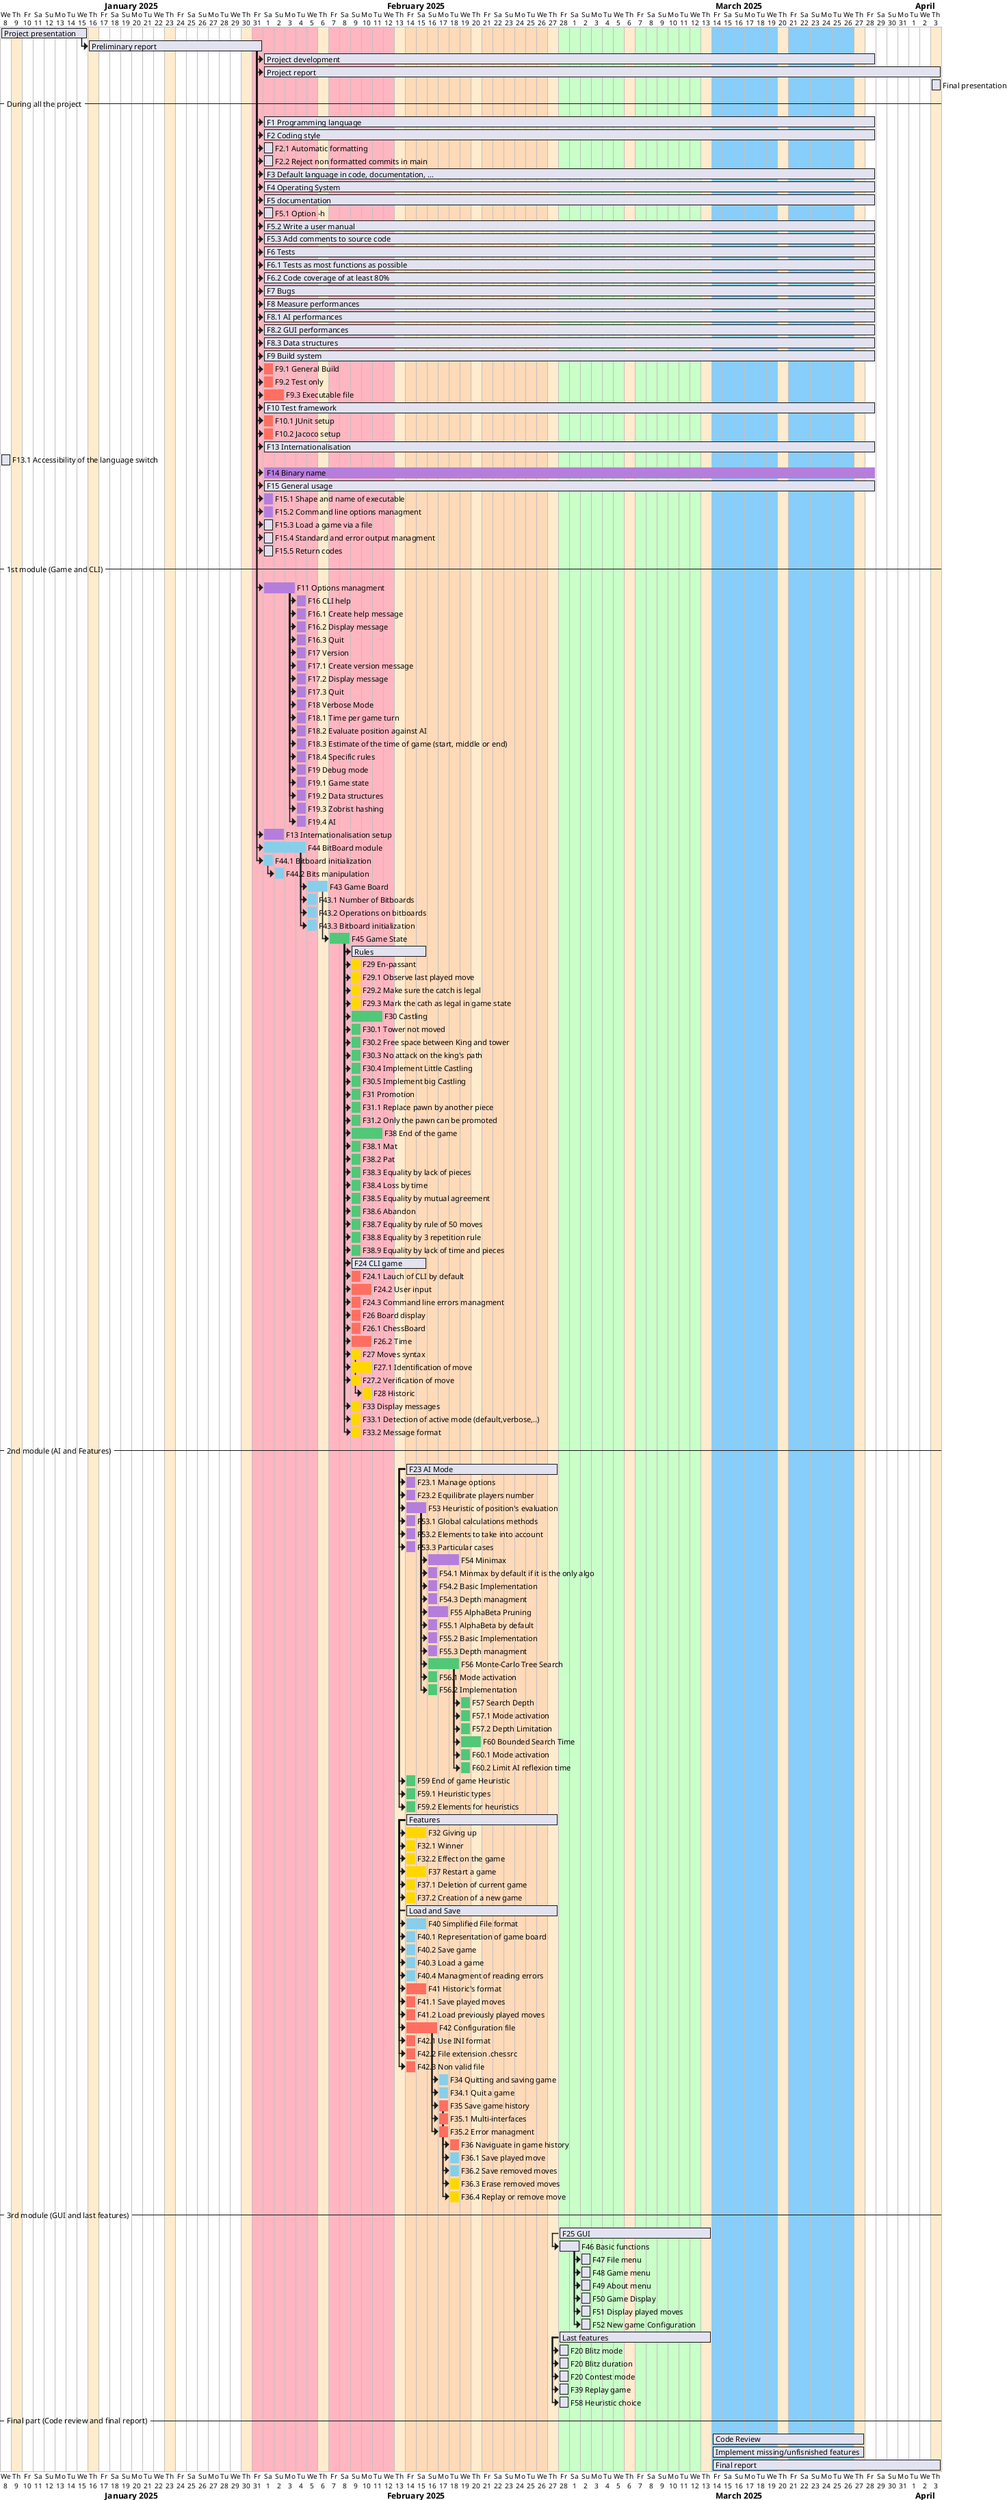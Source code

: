 @startgantt
Project starts 2025-01-08
thursdays are colored in BlanchedAlmond
[Project presentation] requires 8 days
[Preliminary report] requires 16 days 
[Preliminary report] starts at [Project presentation]'s end
[Project development] requires 8 weeks
[Project development] starts at [Preliminary report]'s end
[Project report] ends on 2025-04-03
[Project report] starts at [Preliminary report]'s end
[Final presentation] requires 1 day
[Final presentation] starts at 2025-04-03
-- During all the project --
[F1 Programming language] as [F1] requires 8 weeks
[Preliminary report] -> [F1]
[F2 Coding style] as [F2] requires 8 weeks
[Preliminary report] -> [F2]
[F2.1 Automatic formatting] as [F2.1] requires 1 day
[Preliminary report]->[F2.1]
[F2.2 Reject non formatted commits in main] as [F2.2] requires 1 day
[Preliminary report]->[F2.2]
[F3 Default language in code, documentation, ...] as [F3] requires 8 weeks
[Preliminary report] -> [F3]
[F4 Operating System] as [F4] requires 8 weeks
[Preliminary report] -> [F4]
[F5 documentation] as [F5] requires 8 weeks
[Preliminary report] -> [F5]
[F5.1 Option -h] as [F5.1] requires 1 day
[Preliminary report]->[F5.1]
[F5.2 Write a user manual] as [F5.2] requires 8 weeks
[Preliminary report]->[F5.2]
[F5.3 Add comments to source code] as [F5.3] requires 8 weeks
[Preliminary report]->[F5.3]
[F6 Tests] as [F6] requires 8 weeks
[Preliminary report] -> [F6]
[F6.1 Tests as most functions as possible] as [F6.1] requires 8 weeks
[Preliminary report]->[F6.1]
[F6.2 Code coverage of at least 80%] as [F6.2] requires 8 weeks
[Preliminary report]->[F6.2]
[F7 Bugs] as [F7] requires 8 weeks
[Preliminary report] -> [F7]
[F8 Measure performances] as [F8] requires 8 weeks
[Preliminary report] -> [F8]
[F8.1 AI performances] as [F8.1] requires 8 weeks
[Preliminary report]->[F8.1]
[F8.2 GUI performances] as [F8.2] requires 8 weeks
[Preliminary report]->[F8.2]
[F8.3 Data structures] as [F8.3] requires 8 weeks
[Preliminary report]->[F8.3]
[F9 Build system] as [F9] requires 8 weeks
[Preliminary report] -> [F9]
[F9.1 General Build] as [F9.1] requires 1 day and is colored in #FF6F61
[Preliminary report]->[F9.1]
[F9.2 Test only] as [F9.2] requires 1 day and is colored in #FF6F61
[Preliminary report]->[F9.2]
[F9.3 Executable file] as [F9.3] requires 2 days and is colored in #FF6F61
[Preliminary report]->[F9.3]
[F10 Test framework] as [F10] requires 8 weeks
[Preliminary report] -> [F10]
[F10.1 JUnit setup] as [F10.1] requires 1 day and is colored in #FF6F61
[Preliminary report]->[F10.1]
[F10.2 Jacoco setup] as [F10.2] requires 1 day and is colored in #FF6F61
[Preliminary report]->[F10.2]
[F13 Internationalisation] as [F13] requires 8 weeks
[Preliminary report] -> [F13]
[F13.1 Accessibility of the language switch] as [F13.1] requires 1 day
[Preliminary report]->[F10.1]
[F14 Binary name] as [F14] requires 8 weeks and is colored in #B57EDC
[Preliminary report] -> [F14]
[F15 General usage] as [F15] requires 8 weeks
[Preliminary report] -> [F15]
[F15.1 Shape and name of executable] as [F15.1] requires 1 day and is colored in #B57EDC
[Preliminary report]->[F15.1]
[F15.2 Command line options managment] as [F15.2] requires 1 day and is colored in #B57EDC
[Preliminary report]->[F15.2]
[F15.3 Load a game via a file] as [F15.3] requires 1 day
[Preliminary report]->[F15.3]
[F15.4 Standard and error output managment] as [F15.4] requires 1 day
[Preliminary report]->[F15.4]
[F15.5 Return codes] as [F15.5] requires 1 day
[Preliminary report]->[F15.5]

-- 1st module (Game and CLI) --
[F11 Options managment] as [F11] requires 3 days and starts at [Preliminary report]'s end and is colored in #B57EDC
[F16 CLI help] requires 1 day and starts at [F11]'s end and is colored in #B57EDC
[F16.1 Create help message] as [F16.1] requires 1 day and is colored in #B57EDC
[F11]->[F16.1]
[F16.2 Display message] as [F16.2] requires 1 day and is colored in #B57EDC
[F11]->[F16.2]
[F16.3 Quit] as [F16.3] requires 1 day and is colored in #B57EDC
[F11]->[F16.3]
[F17 Version] requires 1 day and starts at [F11]'s end and is colored in #B57EDC
[F17.1 Create version message] as [F17.1] requires 1 day and is colored in #B57EDC
[F11]->[F17.1]
[F17.2 Display message] as [F17.2] requires 1 day and is colored in #B57EDC
[F11]->[F17.2]
[F17.3 Quit] as [F17.3] requires 1 day and is colored in #B57EDC
[F11]->[F17.3]
[F18 Verbose Mode] requires 1 day and starts at [F11]'s end and is colored in #B57EDC
[F18.1 Time per game turn] as [F18.1] requires 1 day and is colored in #B57EDC
[F11]->[F18.1]
[F18.2 Evaluate position against AI] as [F18.2] requires 1 day and is colored in #B57EDC
[F11]->[F18.2]
[F18.3 Estimate of the time of game (start, middle or end)] as [F18.3] requires 1 day and is colored in #B57EDC
[F11]->[F18.3]
[F18.4 Specific rules] as [F18.4] requires 1 day and is colored in #B57EDC
[F11]->[F18.4]
[F19 Debug mode] requires 1 day and starts at [F11]'s end and is colored in #B57EDC
[F19.1 Game state] as [F19.1] requires 1 day and is colored in #B57EDC
[F11]->[F19.1]
[F19.2 Data structures] as [F19.2] requires 1 day and is colored in #B57EDC
[F11]->[F19.2]
[F19.3 Zobrist hashing] as [F19.3] requires 1 day and is colored in #B57EDC
[F11]->[F19.3]
[F19.4 AI] as [F19.4] requires 1 day and is colored in #B57EDC
[F11]->[F19.4]
[F13 Internationalisation setup] requires 2 days and starts at [Preliminary report]'s end and is colored in #B57EDC

[F44 BitBoard module] as [F44] requires 4 days and starts at [Preliminary report]'s end and is colored in #87CEEB
[F44.1 Bitboard initialization] as [F44.1] requires 1 day and is colored in #87CEEB
[Preliminary report]->[F44.1]
[F44.2 Bits manipulation] as [F44.2] requires 1 day and is colored in #87CEEB
[F44.1]->[F44.2]
[F43 Game Board] as [F43] requires 2 days and starts at [F44]'s end and is colored in #87CEEB
[F43.1 Number of Bitboards] as [F43.1] requires 1 day and is colored in #87CEEB
[F44]->[F43.1]
[F43.2 Operations on bitboards] as [F43.2] requires 1 day and is colored in #87CEEB
[F44]->[F43.2]
[F43.3 Bitboard initialization] as [F43.3] requires 1 day and is colored in #87CEEB
[F44]->[F43.3]
[F45 Game State] as [F45] requires 2 days and starts at [F43]'s end and is colored in #50C878
[Rules] requires 1 week and starts at [F45]'s end
[F29 En-passant] as [F29] requires 1 day and starts at [Rules]'s start and is colored in #FFD700
[F29.1 Observe last played move] as [F29.1] requires 1 day and is colored in #FFD700
[F45]->[F29.1]
[F29.2 Make sure the catch is legal] as [F29.2] requires 1 day and is colored in #FFD700
[F45]->[F29.2]
[F29.3 Mark the cath as legal in game state] as [F29.3] requires 1 day and is colored in #FFD700
[F45]->[F29.3]
[F30 Castling] as [F30] requires 3 days and starts at [Rules]'s start and is colored in #50C878
[F30.1 Tower not moved] as [F30.1] requires 1 day and is colored in #50C878
[F45]->[F30.1]
[F30.2 Free space between King and tower] as [F30.2] requires 1 day and is colored in #50C878
[F45]->[F30.2]
[F30.3 No attack on the king's path] as [F30.3] requires 1 day and is colored in #50C878
[F45]->[F30.3]
[F30.4 Implement Little Castling] as [F30.4] requires 1 day and is colored in #50C878
[F45]->[F30.4]
[F30.5 Implement big Castling] as [F30.5] requires 1 day and is colored in #50C878
[F45]->[F30.5]
[F31 Promotion] as [F31] requires 1 day and starts at [Rules]'s start and is colored in #50C878
[F31.1 Replace pawn by another piece] as [F31.1] requires 1 day and is colored in #50C878
[F45]->[F31.1]
[F31.2 Only the pawn can be promoted] as [F31.2] requires 1 day and is colored in #50C878
[F45]->[F31.2]
[F38 End of the game] as [F38] requires 3 days and starts at [Rules]'s start and is colored in #50C878
[F38.1 Mat] as [F38.1] requires 1 day and is colored in #50C878
[F45]->[F38.1]
[F38.2 Pat] as [F38.2] requires 1 day and is colored in #50C878
[F45]->[F38.2]
[F38.3 Equality by lack of pieces] as [F38.3] requires 1 day and is colored in #50C878
[F45]->[F38.3]
[F38.4 Loss by time] as [F38.4] requires 1 day and is colored in #50C878
[F45]->[F38.4]
[F38.5 Equality by mutual agreement] as [F38.5] requires 1 day and is colored in #50C878
[F45]->[F38.5]
[F38.6 Abandon] as [F38.6] requires 1 day and is colored in #50C878
[F45]->[F38.6]
[F38.7 Equality by rule of 50 moves] as [F38.7] requires 1 day and is colored in #50C878
[F45]->[F38.7]
[F38.8 Equality by 3 repetition rule] as [F38.8] requires 1 day and is colored in #50C878
[F45]->[F38.8]
[F38.9 Equality by lack of time and pieces] as [F38.9] requires 1 day and is colored in #50C878
[F45]->[F38.9]


[F24 CLI game] as [F24] requires 1 week and starts at [F45]'s end
[F24.1 Lauch of CLI by default] as [F24.1] requires 1 day and is colored in #FF6F61
[F45]->[F24.1]
[F24.2 User input] as [F24.2] requires 2 days and is colored in #FF6F61
[F45]->[F24.2]
[F24.3 Command line errors managment] as [F24.3] requires 1 day and is colored in #FF6F61
[F45]->[F24.3]
[F26 Board display] as [F26] requires 1 day and starts at [F24]'s start and is colored in #FF6F61
[F26.1 ChessBoard] as [F26.1] requires 1 day and is colored in #FF6F61
[F45]->[F26.1]
[F26.2 Time] as [F26.2] requires 2 days and is colored in #FF6F61
[F45]->[F26.2]
[F27 Moves syntax] as [F27] requires 1 day and starts at [F24]'s start and is colored in #FFD700
[F27.1 Identification of move] as [F27.1] requires 2 days and is colored in #FFD700
[F45]->[F27.1]
[F27.2 Verification of move] as [F27.2] requires 1 day and is colored in #FFD700
[F45]->[F27.2]
[F28 Historic] as [F28] requires 1 day and starts at [F27]'s end and is colored in #FFD700
[F33 Display messages] as [F33] requires 1 day and starts at [F24]'s start and is colored in #FFD700
[F33.1 Detection of active mode (default,verbose,..)] as [F33.1] requires 1 day and is colored in #FFD700
[F45]->[F33.1]
[F33.2 Message format] as [F33.2] requires 1 day and is colored in #FFD700
[F45]->[F33.2]


-- 2nd module (AI and Features) --
[F23 AI Mode] as [F23] requires 2 weeks and starts on 2025-02-14 
[F23.1 Manage options] as [F23.1] requires 1 day and starts at [F23]'s start and is colored in #B57EDC
[F23.2 Equilibrate players number] as [F23.2] requires 1 day and starts at [F23]'s start and is colored in #B57EDC
[F53 Heuristic of position's evaluation] as [F53] requires 2 days and starts at [F23]'s start and is colored in #B57EDC
[F53.1 Global calculations methods] as [F53.1] requires 1 day and starts at [F23]'s start and is colored in #B57EDC
[F53.2 Elements to take into account] as [F53.2] requires 1 day and starts at [F23]'s start and is colored in #B57EDC
[F53.3 Particular cases] as [F53.3] requires 1 day and starts at [F23]'s start and is colored in #B57EDC
[F54 Minimax] as [F54] requires 3 days and starts at [F53]'s end and is colored in #B57EDC
[F54.1 Minmax by default if it is the only algo] as [F54.1] requires 1 day and starts at [F53]'s end and is colored in #B57EDC
[F54.2 Basic Implementation] as [F54.2] requires 1 day and starts at [F53]'s end and is colored in #B57EDC
[F54.3 Depth managment] as [F54.3] requires 1 day and starts at [F53]'s end and is colored in #B57EDC
[F55 AlphaBeta Pruning] as [F55] requires 2 days and starts at [F53]'s end and is colored in #B57EDC
[F55.1 AlphaBeta by default] as [F55.1] requires 1 day and starts at [F53]'s end and is colored in #B57EDC
[F55.2 Basic Implementation] as [F55.2] requires 1 day and starts at [F53]'s end and is colored in #B57EDC
[F55.3 Depth managment] as [F55.3] requires 1 day and starts at [F53]'s end and is colored in #B57EDC
[F56 Monte-Carlo Tree Search] as [F56] requires 3 days and starts at [F53]'s end and is colored in #50C878
[F56.1 Mode activation] as [F56.1] requires 1 day and starts at [F53]'s end and is colored in #50C878
[F56.2 Implementation] as [F56.2] requires 1 day and starts at [F53]'s end and is colored in #50C878
[F57 Search Depth] as [F57] requires 1 day and starts at [F56]'s end and is colored in #50C878
[F57.1 Mode activation] as [F57.1] requires 1 day and starts at [F56]'s end and is colored in #50C878
[F57.2 Depth Limitation] as [F57.2] requires 1 day and starts at [F56]'s end and is colored in #50C878
[F60 Bounded Search Time] as [F60] requires 2 days and starts at [F56]'s end and is colored in #50C878
[F60.1 Mode activation] as [F60.1] requires 1 day and starts at [F56]'s end and is colored in #50C878
[F60.2 Limit AI reflexion time] as [F60.2] requires 1 day and starts at [F56]'s end and is colored in #50C878
[F59 End of game Heuristic] as [F59] requires 1 day and starts at [F23]'s start and is colored in #50C878
[F59.1 Heuristic types] as [F59.1] requires 1 day and starts at [F23]'s start and is colored in #50C878
[F59.2 Elements for heuristics] as [F59.2] requires 1 day and starts at [F23]'s start and is colored in #50C878

[Features] requires 2 weeks and starts on 2025-02-14
[F32 Giving up] as [F32] requires 2 days and starts at [Features]'s start and is colored in #FFD700
[F32.1 Winner] as [F32.1] requires 1 day and starts at [Features]'s start and is colored in #FFD700
[F32.2 Effect on the game] as [F32.2] requires 1 day and starts at [Features]'s start and is colored in #FFD700
[F37 Restart a game] as [F37] requires 2 days and starts at [Features]'s start and is colored in #FFD700
[F37.1 Deletion of current game] as [F37.1] requires 1 day and starts at [Features]'s start and is colored in #FFD700
[F37.2 Creation of a new game] as [F37.2] requires 1 day and starts at [Features]'s start and is colored in #FFD700

[Load and Save] requires 2 weeks and starts on 2025-02-14
[F40 Simplified File format] as [F40] requires 2 days and starts at [Load and Save]'s start and is colored in #87CEEB
[F40.1 Representation of game board] as [F40.1] requires 1 day and starts at [Features]'s start and is colored in #87CEEB
[F40.2 Save game] as [F40.2] requires 1 day and starts at [Features]'s start and is colored in #87CEEB
[F40.3 Load a game] as [F40.3] requires 1 day and starts at [Features]'s start and is colored in #87CEEB
[F40.4 Managment of reading errors] as [F40.4] requires 1 day and starts at [Features]'s start and is colored in #87CEEB
[F41 Historic's format] as [F41] requires 2 days and starts at [Load and Save]'s start and is colored in #FF6F61
[F41.1 Save played moves] as [F41.1] requires 1 day and starts at [Features]'s start and is colored in #FF6F61
[F41.2 Load previously played moves] as [F41.2] requires 1 day and starts at [Features]'s start and is colored in #FF6F61
[F42 Configuration file] as [F42] requires 3 days and starts at [Load and Save]'s start and is colored in #FF6F61
[F42.1 Use INI format] as [F42.1] requires 1 day and starts at [Features]'s start and is colored in #FF6F61
[F42.2 File extension .chessrc] as [F42.2] requires 1 day and starts at [Features]'s start and is colored in #FF6F61 
[F42.3 Non valid file] as [F42.3] requires 1 day and starts at [Features]'s start and is colored in #FF6F61
[F34 Quitting and saving game] as [F34] requires 1 day and starts at [F42]'s end and is colored in #87CEEB
[F34.1 Quit a game] as [F34.1] requires 1 day and starts at [F42]'s end and is colored in #87CEEB
[F35 Save game history] as [F35] requires 1 day and starts at [F42]'s end and is colored in #FF6F61
[F35.1 Multi-interfaces] as [F35.1] requires 1 day and starts at [F42]'s end and is colored in #FF6F61
[F35.2 Error managment] as [F35.2] requires 1 day and starts at [F42]'s end and is colored in #FF6F61
[F36 Naviguate in game history] as [F36] requires 1 day and starts at [F35]'s end and is colored in #FF6F61
[F36.1 Save played move] as [F36.1] requires 1 day and starts at [F35]'s end and is colored in #87CEEB
[F36.2 Save removed moves] as [F36.2] requires 1 day and starts at [F35]'s end and is colored in #87CEEB
[F36.3 Erase removed moves] as [F36.3] requires 1 day and starts at [F35]'s end and is colored in #FFD700
[F36.4 Replay or remove move] as [F36.4] requires 1 day and starts at [F35]'s end and is colored in #FFD700

-- 3rd module (GUI and last features) --
[F25 GUI] as [F25] requires 2 weeks and starts on 2025-02-28
[F46 Basic functions] as [F46] requires 2 days and starts at [F25]'s start
[F47 File menu] as [F47] requires 1 day and starts at [F46]'s end
[F48 Game menu] as [F48] requires 1 day and starts at [F46]'s end
[F49 About menu] as [F49] requires 1 day and starts at [F46]'s end
[F50 Game Display] as [F50] requires 1 day and starts at [F46]'s end
[F51 Display played moves] as [F51] requires 1 day and starts at [F46]'s end
[F52 New game Configuration] as [F52] requires 1 day and starts at [F46]'s end

[Last features] requires 2 weeks and starts on 2025-02-28
[F20 Blitz mode] as [F20] requires 1 day and starts at [Last features]'s start
[F20 Blitz duration] as [F21] requires 1 day and starts at [Last features]'s start
[F20 Contest mode] as [F22] requires 1 day and starts at [Last features]'s start
[F39 Replay game] as [F39] requires 1 day and starts at [Last features]'s start
[F58 Heuristic choice] as [F58] requires 1 day and starts at [Last features]'s start

-- Final part (Code review and final report) --
[Code Review] requires 2 weeks and starts on 2025-03-14
[Implement missing/unfisnished features] requires 2 weeks and starts on 2025-03-14
[Final report] requires 3 weeks and starts on 2025-03-14

2025-01-30 to 2025-02-13 are colored in LightPink
2025-02-14 to 2025-02-27 are colored in PeachPuff
2025-02-28 to 2025-03-13 are colored in TECHNOLOGY
2025-03-14 to 2025-03-27 are colored in LightSkyBlue
@endgantt

